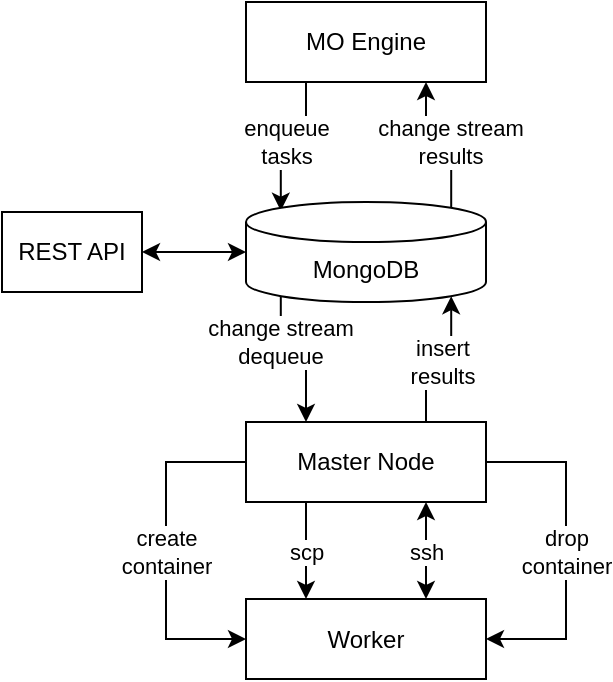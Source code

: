 <mxfile version="14.4.3" type="device" pages="6"><diagram id="rrH6yCBqTJFM7jhaVe4T" name="Topological Flow"><mxGraphModel dx="852" dy="534" grid="1" gridSize="10" guides="1" tooltips="1" connect="1" arrows="1" fold="1" page="1" pageScale="1" pageWidth="583" pageHeight="827" math="0" shadow="0"><root><mxCell id="0"/><mxCell id="1" parent="0"/><mxCell id="VPM2RwR1UH6auA9MazJH-1" value="enqueue&lt;br&gt;tasks" style="edgeStyle=orthogonalEdgeStyle;rounded=0;orthogonalLoop=1;jettySize=auto;html=1;exitX=0.25;exitY=1;exitDx=0;exitDy=0;entryX=0.145;entryY=0;entryDx=0;entryDy=4.35;entryPerimeter=0;" parent="1" source="VPM2RwR1UH6auA9MazJH-2" target="VPM2RwR1UH6auA9MazJH-5" edge="1"><mxGeometry x="0.039" relative="1" as="geometry"><mxPoint as="offset"/></mxGeometry></mxCell><mxCell id="VPM2RwR1UH6auA9MazJH-2" value="MO Engine" style="rounded=0;whiteSpace=wrap;html=1;" parent="1" vertex="1"><mxGeometry x="232" y="110" width="120" height="40" as="geometry"/></mxCell><mxCell id="VPM2RwR1UH6auA9MazJH-3" value="change stream&lt;br&gt;results" style="edgeStyle=orthogonalEdgeStyle;rounded=0;orthogonalLoop=1;jettySize=auto;html=1;exitX=0.855;exitY=0;exitDx=0;exitDy=4.35;exitPerimeter=0;entryX=0.75;entryY=1;entryDx=0;entryDy=0;" parent="1" source="VPM2RwR1UH6auA9MazJH-5" target="VPM2RwR1UH6auA9MazJH-2" edge="1"><mxGeometry x="-0.107" relative="1" as="geometry"><mxPoint as="offset"/></mxGeometry></mxCell><mxCell id="VPM2RwR1UH6auA9MazJH-4" value="change stream&lt;br&gt;dequeue" style="edgeStyle=orthogonalEdgeStyle;rounded=0;orthogonalLoop=1;jettySize=auto;html=1;exitX=0.145;exitY=1;exitDx=0;exitDy=-2.9;exitPerimeter=0;entryX=0.25;entryY=0;entryDx=0;entryDy=0;" parent="1" source="VPM2RwR1UH6auA9MazJH-5" target="VPM2RwR1UH6auA9MazJH-11" edge="1"><mxGeometry x="-0.394" relative="1" as="geometry"><mxPoint as="offset"/></mxGeometry></mxCell><mxCell id="VPM2RwR1UH6auA9MazJH-5" value="MongoDB" style="shape=cylinder3;whiteSpace=wrap;html=1;boundedLbl=1;backgroundOutline=1;size=10;" parent="1" vertex="1"><mxGeometry x="232" y="210" width="120" height="50" as="geometry"/></mxCell><mxCell id="VPM2RwR1UH6auA9MazJH-6" value="insert&lt;br&gt;results" style="edgeStyle=orthogonalEdgeStyle;rounded=0;orthogonalLoop=1;jettySize=auto;html=1;exitX=0.75;exitY=0;exitDx=0;exitDy=0;entryX=0.855;entryY=1;entryDx=0;entryDy=-2.9;entryPerimeter=0;" parent="1" source="VPM2RwR1UH6auA9MazJH-11" target="VPM2RwR1UH6auA9MazJH-5" edge="1"><mxGeometry relative="1" as="geometry"/></mxCell><mxCell id="VPM2RwR1UH6auA9MazJH-7" value="create&lt;br&gt;container" style="edgeStyle=orthogonalEdgeStyle;rounded=0;orthogonalLoop=1;jettySize=auto;html=1;exitX=0;exitY=0.5;exitDx=0;exitDy=0;entryX=0;entryY=0.5;entryDx=0;entryDy=0;" parent="1" source="VPM2RwR1UH6auA9MazJH-11" target="VPM2RwR1UH6auA9MazJH-12" edge="1"><mxGeometry relative="1" as="geometry"><Array as="points"><mxPoint x="192" y="340.5"/><mxPoint x="192" y="428.5"/></Array></mxGeometry></mxCell><mxCell id="VPM2RwR1UH6auA9MazJH-8" value="scp" style="edgeStyle=orthogonalEdgeStyle;rounded=0;orthogonalLoop=1;jettySize=auto;html=1;exitX=0.25;exitY=1;exitDx=0;exitDy=0;entryX=0.25;entryY=0;entryDx=0;entryDy=0;" parent="1" source="VPM2RwR1UH6auA9MazJH-11" target="VPM2RwR1UH6auA9MazJH-12" edge="1"><mxGeometry relative="1" as="geometry"/></mxCell><mxCell id="VPM2RwR1UH6auA9MazJH-9" value="ssh" style="edgeStyle=orthogonalEdgeStyle;rounded=0;orthogonalLoop=1;jettySize=auto;html=1;exitX=0.75;exitY=1;exitDx=0;exitDy=0;entryX=0.75;entryY=0;entryDx=0;entryDy=0;startArrow=classic;startFill=1;" parent="1" source="VPM2RwR1UH6auA9MazJH-11" target="VPM2RwR1UH6auA9MazJH-12" edge="1"><mxGeometry relative="1" as="geometry"/></mxCell><mxCell id="VPM2RwR1UH6auA9MazJH-10" value="drop&lt;br&gt;container" style="edgeStyle=orthogonalEdgeStyle;rounded=0;orthogonalLoop=1;jettySize=auto;html=1;exitX=1;exitY=0.5;exitDx=0;exitDy=0;entryX=1;entryY=0.5;entryDx=0;entryDy=0;" parent="1" source="VPM2RwR1UH6auA9MazJH-11" target="VPM2RwR1UH6auA9MazJH-12" edge="1"><mxGeometry relative="1" as="geometry"><Array as="points"><mxPoint x="392" y="340.5"/><mxPoint x="392" y="428.5"/></Array></mxGeometry></mxCell><mxCell id="VPM2RwR1UH6auA9MazJH-11" value="Master Node" style="rounded=0;whiteSpace=wrap;html=1;" parent="1" vertex="1"><mxGeometry x="232" y="320" width="120" height="40" as="geometry"/></mxCell><mxCell id="VPM2RwR1UH6auA9MazJH-12" value="Worker" style="rounded=0;whiteSpace=wrap;html=1;" parent="1" vertex="1"><mxGeometry x="232" y="408.5" width="120" height="40" as="geometry"/></mxCell><mxCell id="VPM2RwR1UH6auA9MazJH-14" style="edgeStyle=orthogonalEdgeStyle;rounded=0;orthogonalLoop=1;jettySize=auto;html=1;exitX=1;exitY=0.5;exitDx=0;exitDy=0;entryX=0;entryY=0.5;entryDx=0;entryDy=0;entryPerimeter=0;startArrow=classic;startFill=1;" parent="1" source="VPM2RwR1UH6auA9MazJH-13" target="VPM2RwR1UH6auA9MazJH-5" edge="1"><mxGeometry relative="1" as="geometry"/></mxCell><mxCell id="VPM2RwR1UH6auA9MazJH-13" value="REST API" style="rounded=0;whiteSpace=wrap;html=1;" parent="1" vertex="1"><mxGeometry x="110" y="215" width="70" height="40" as="geometry"/></mxCell></root></mxGraphModel></diagram><diagram id="xaHb9l7Elf230Uy0-jpw" name="Sequence Flow"><mxGraphModel dx="852" dy="534" grid="1" gridSize="10" guides="1" tooltips="1" connect="1" arrows="1" fold="1" page="1" pageScale="1" pageWidth="827" pageHeight="583" math="0" shadow="0"><root><mxCell id="qDo4LCfuib6iOtVGAp2c-0"/><mxCell id="qDo4LCfuib6iOtVGAp2c-1" parent="qDo4LCfuib6iOtVGAp2c-0"/><mxCell id="qDo4LCfuib6iOtVGAp2c-2" value="" style="rounded=0;whiteSpace=wrap;html=1;" parent="qDo4LCfuib6iOtVGAp2c-1" vertex="1"><mxGeometry x="130" y="101" width="10" height="420" as="geometry"/></mxCell><mxCell id="qDo4LCfuib6iOtVGAp2c-3" value="" style="rounded=0;whiteSpace=wrap;html=1;" parent="qDo4LCfuib6iOtVGAp2c-1" vertex="1"><mxGeometry x="290" y="101" width="10" height="420" as="geometry"/></mxCell><mxCell id="qDo4LCfuib6iOtVGAp2c-4" value="" style="rounded=0;whiteSpace=wrap;html=1;" parent="qDo4LCfuib6iOtVGAp2c-1" vertex="1"><mxGeometry x="450" y="101" width="10" height="420" as="geometry"/></mxCell><mxCell id="qDo4LCfuib6iOtVGAp2c-5" value="" style="rounded=0;whiteSpace=wrap;html=1;" parent="qDo4LCfuib6iOtVGAp2c-1" vertex="1"><mxGeometry x="610" y="101" width="10" height="420" as="geometry"/></mxCell><mxCell id="qDo4LCfuib6iOtVGAp2c-6" value="" style="rounded=0;whiteSpace=wrap;html=1;" parent="qDo4LCfuib6iOtVGAp2c-1" vertex="1"><mxGeometry x="770" y="230" width="10" height="150" as="geometry"/></mxCell><mxCell id="qDo4LCfuib6iOtVGAp2c-7" value="REST API" style="text;html=1;strokeColor=none;fillColor=none;align=center;verticalAlign=middle;whiteSpace=wrap;rounded=0;" parent="qDo4LCfuib6iOtVGAp2c-1" vertex="1"><mxGeometry x="115" y="70" width="40" height="20" as="geometry"/></mxCell><mxCell id="qDo4LCfuib6iOtVGAp2c-8" value="MongoDB" style="text;html=1;strokeColor=none;fillColor=none;align=center;verticalAlign=middle;whiteSpace=wrap;rounded=0;" parent="qDo4LCfuib6iOtVGAp2c-1" vertex="1"><mxGeometry x="275" y="70" width="40" height="20" as="geometry"/></mxCell><mxCell id="qDo4LCfuib6iOtVGAp2c-9" value="MO Engine" style="text;html=1;strokeColor=none;fillColor=none;align=center;verticalAlign=middle;whiteSpace=wrap;rounded=0;" parent="qDo4LCfuib6iOtVGAp2c-1" vertex="1"><mxGeometry x="435" y="70" width="40" height="20" as="geometry"/></mxCell><mxCell id="qDo4LCfuib6iOtVGAp2c-10" value="Master&lt;br&gt;Node" style="text;html=1;strokeColor=none;fillColor=none;align=center;verticalAlign=middle;whiteSpace=wrap;rounded=0;" parent="qDo4LCfuib6iOtVGAp2c-1" vertex="1"><mxGeometry x="595" y="70" width="40" height="20" as="geometry"/></mxCell><mxCell id="qDo4LCfuib6iOtVGAp2c-11" value="create new simulation" style="endArrow=classic;html=1;exitX=1.033;exitY=0.07;exitDx=0;exitDy=0;exitPerimeter=0;entryX=-0.012;entryY=0.071;entryDx=0;entryDy=0;entryPerimeter=0;" parent="qDo4LCfuib6iOtVGAp2c-1" source="qDo4LCfuib6iOtVGAp2c-2" target="qDo4LCfuib6iOtVGAp2c-3" edge="1"><mxGeometry x="-0.045" y="10" width="50" height="50" relative="1" as="geometry"><mxPoint x="180" y="180" as="sourcePoint"/><mxPoint x="230" y="130" as="targetPoint"/><mxPoint as="offset"/></mxGeometry></mxCell><mxCell id="qDo4LCfuib6iOtVGAp2c-12" value="change stream new sim" style="endArrow=classic;html=1;exitX=1.033;exitY=0.07;exitDx=0;exitDy=0;exitPerimeter=0;entryX=0.047;entryY=0.092;entryDx=0;entryDy=0;entryPerimeter=0;" parent="qDo4LCfuib6iOtVGAp2c-1" target="qDo4LCfuib6iOtVGAp2c-4" edge="1"><mxGeometry x="-0.045" y="10" width="50" height="50" relative="1" as="geometry"><mxPoint x="300.0" y="140.0" as="sourcePoint"/><mxPoint x="445.84" y="140.0" as="targetPoint"/><mxPoint as="offset"/></mxGeometry></mxCell><mxCell id="qDo4LCfuib6iOtVGAp2c-13" value="enqueue tasks" style="endArrow=classic;html=1;entryX=1;entryY=0.188;entryDx=0;entryDy=0;entryPerimeter=0;exitX=0;exitY=0.188;exitDx=0;exitDy=0;exitPerimeter=0;" parent="qDo4LCfuib6iOtVGAp2c-1" source="qDo4LCfuib6iOtVGAp2c-4" target="qDo4LCfuib6iOtVGAp2c-3" edge="1"><mxGeometry x="0.067" y="-10" width="50" height="50" relative="1" as="geometry"><mxPoint x="410" y="270" as="sourcePoint"/><mxPoint x="450" y="190.0" as="targetPoint"/><mxPoint as="offset"/></mxGeometry></mxCell><mxCell id="qDo4LCfuib6iOtVGAp2c-14" value="change stream dequeu task" style="endArrow=classic;html=1;exitX=1.033;exitY=0.07;exitDx=0;exitDy=0;exitPerimeter=0;entryX=0;entryY=0.283;entryDx=0;entryDy=0;entryPerimeter=0;" parent="qDo4LCfuib6iOtVGAp2c-1" target="qDo4LCfuib6iOtVGAp2c-5" edge="1"><mxGeometry x="0.032" y="10" width="50" height="50" relative="1" as="geometry"><mxPoint x="300" y="220" as="sourcePoint"/><mxPoint x="445.84" y="220" as="targetPoint"/><mxPoint as="offset"/></mxGeometry></mxCell><mxCell id="qDo4LCfuib6iOtVGAp2c-15" value="create docker container" style="endArrow=classic;html=1;exitX=1;exitY=0.307;exitDx=0;exitDy=0;exitPerimeter=0;entryX=0;entryY=0;entryDx=0;entryDy=0;" parent="qDo4LCfuib6iOtVGAp2c-1" source="qDo4LCfuib6iOtVGAp2c-5" target="qDo4LCfuib6iOtVGAp2c-6" edge="1"><mxGeometry x="-0.067" y="10" width="50" height="50" relative="1" as="geometry"><mxPoint x="660" y="250" as="sourcePoint"/><mxPoint x="710" y="200" as="targetPoint"/><mxPoint as="offset"/></mxGeometry></mxCell><mxCell id="qDo4LCfuib6iOtVGAp2c-16" value="scp send simulation data" style="endArrow=classic;html=1;exitX=1;exitY=0.307;exitDx=0;exitDy=0;exitPerimeter=0;entryX=0;entryY=0;entryDx=0;entryDy=0;" parent="qDo4LCfuib6iOtVGAp2c-1" edge="1"><mxGeometry x="-0.067" y="10" width="50" height="50" relative="1" as="geometry"><mxPoint x="620" y="260.0" as="sourcePoint"/><mxPoint x="770" y="260.06" as="targetPoint"/><mxPoint as="offset"/></mxGeometry></mxCell><mxCell id="qDo4LCfuib6iOtVGAp2c-17" value="ssh start simulation" style="endArrow=classic;html=1;exitX=1;exitY=0.307;exitDx=0;exitDy=0;exitPerimeter=0;entryX=0;entryY=0;entryDx=0;entryDy=0;" parent="qDo4LCfuib6iOtVGAp2c-1" edge="1"><mxGeometry x="-0.067" y="10" width="50" height="50" relative="1" as="geometry"><mxPoint x="620" y="290.0" as="sourcePoint"/><mxPoint x="770" y="290.06" as="targetPoint"/><mxPoint as="offset"/></mxGeometry></mxCell><mxCell id="qDo4LCfuib6iOtVGAp2c-19" value="ssh monitor simulation" style="endArrow=classic;html=1;exitX=1;exitY=0.307;exitDx=0;exitDy=0;exitPerimeter=0;entryX=0;entryY=0;entryDx=0;entryDy=0;startArrow=classic;startFill=1;" parent="qDo4LCfuib6iOtVGAp2c-1" edge="1"><mxGeometry x="-0.067" y="10" width="50" height="50" relative="1" as="geometry"><mxPoint x="620" y="320.0" as="sourcePoint"/><mxPoint x="770" y="320.06" as="targetPoint"/><mxPoint as="offset"/></mxGeometry></mxCell><mxCell id="qDo4LCfuib6iOtVGAp2c-20" value="ssh get simulation results" style="endArrow=none;html=1;exitX=1;exitY=0.307;exitDx=0;exitDy=0;exitPerimeter=0;entryX=0;entryY=0;entryDx=0;entryDy=0;startArrow=classic;startFill=1;endFill=0;" parent="qDo4LCfuib6iOtVGAp2c-1" edge="1"><mxGeometry x="-0.067" y="10" width="50" height="50" relative="1" as="geometry"><mxPoint x="620" y="350.0" as="sourcePoint"/><mxPoint x="770" y="350.06" as="targetPoint"/><mxPoint as="offset"/></mxGeometry></mxCell><mxCell id="qDo4LCfuib6iOtVGAp2c-21" value="delete docker container" style="endArrow=classic;html=1;exitX=1;exitY=0.307;exitDx=0;exitDy=0;exitPerimeter=0;entryX=0;entryY=0;entryDx=0;entryDy=0;" parent="qDo4LCfuib6iOtVGAp2c-1" edge="1"><mxGeometry x="-0.067" y="10" width="50" height="50" relative="1" as="geometry"><mxPoint x="620" y="380.0" as="sourcePoint"/><mxPoint x="770" y="380.06" as="targetPoint"/><mxPoint as="offset"/></mxGeometry></mxCell><mxCell id="qDo4LCfuib6iOtVGAp2c-22" value="Cooja Docker Container" style="text;html=1;strokeColor=none;fillColor=none;align=center;verticalAlign=middle;whiteSpace=wrap;rounded=0;" parent="qDo4LCfuib6iOtVGAp2c-1" vertex="1"><mxGeometry x="755" y="70" width="40" height="20" as="geometry"/></mxCell><mxCell id="qDo4LCfuib6iOtVGAp2c-23" value="" style="endArrow=none;dashed=1;html=1;dashPattern=1 3;strokeWidth=2;" parent="qDo4LCfuib6iOtVGAp2c-1" edge="1"><mxGeometry width="50" height="50" relative="1" as="geometry"><mxPoint x="770" y="230" as="sourcePoint"/><mxPoint x="770" y="100" as="targetPoint"/></mxGeometry></mxCell><mxCell id="qDo4LCfuib6iOtVGAp2c-24" value="registry simulation results" style="endArrow=classic;html=1;entryX=1.2;entryY=0.64;entryDx=0;entryDy=0;entryPerimeter=0;exitX=0;exitY=0.188;exitDx=0;exitDy=0;exitPerimeter=0;" parent="qDo4LCfuib6iOtVGAp2c-1" target="qDo4LCfuib6iOtVGAp2c-3" edge="1"><mxGeometry x="0.039" y="-10" width="50" height="50" relative="1" as="geometry"><mxPoint x="610" y="370" as="sourcePoint"/><mxPoint x="460" y="370" as="targetPoint"/><mxPoint as="offset"/></mxGeometry></mxCell><mxCell id="qDo4LCfuib6iOtVGAp2c-25" value="change stream get results" style="endArrow=classic;html=1;exitX=1.033;exitY=0.07;exitDx=0;exitDy=0;exitPerimeter=0;entryX=-0.383;entryY=0.07;entryDx=0;entryDy=0;entryPerimeter=0;" parent="qDo4LCfuib6iOtVGAp2c-1" edge="1"><mxGeometry x="-0.045" y="10" width="50" height="50" relative="1" as="geometry"><mxPoint x="300" y="400" as="sourcePoint"/><mxPoint x="445.84" y="400" as="targetPoint"/><mxPoint as="offset"/></mxGeometry></mxCell><mxCell id="qDo4LCfuib6iOtVGAp2c-26" value="" style="endArrow=none;dashed=1;html=1;" parent="qDo4LCfuib6iOtVGAp2c-1" edge="1"><mxGeometry width="50" height="50" relative="1" as="geometry"><mxPoint x="110" y="150" as="sourcePoint"/><mxPoint x="780" y="150" as="targetPoint"/></mxGeometry></mxCell><mxCell id="qDo4LCfuib6iOtVGAp2c-27" value="" style="endArrow=none;dashed=1;html=1;" parent="qDo4LCfuib6iOtVGAp2c-1" edge="1"><mxGeometry width="50" height="50" relative="1" as="geometry"><mxPoint x="110" y="410" as="sourcePoint"/><mxPoint x="780" y="410" as="targetPoint"/></mxGeometry></mxCell><mxCell id="qDo4LCfuib6iOtVGAp2c-29" value="" style="shape=curlyBracket;whiteSpace=wrap;html=1;rounded=1;" parent="qDo4LCfuib6iOtVGAp2c-1" vertex="1"><mxGeometry x="80" y="150" width="20" height="260" as="geometry"/></mxCell><mxCell id="qDo4LCfuib6iOtVGAp2c-30" value="Simulation Genetic Algorithm Loop" style="text;html=1;strokeColor=none;fillColor=none;align=center;verticalAlign=middle;whiteSpace=wrap;rounded=0;" parent="qDo4LCfuib6iOtVGAp2c-1" vertex="1"><mxGeometry x="30" y="240" width="50" height="80" as="geometry"/></mxCell><mxCell id="qDo4LCfuib6iOtVGAp2c-33" value="update status done" style="endArrow=classic;html=1;entryX=1;entryY=0.188;entryDx=0;entryDy=0;entryPerimeter=0;exitX=0;exitY=0.188;exitDx=0;exitDy=0;exitPerimeter=0;" parent="qDo4LCfuib6iOtVGAp2c-1" edge="1"><mxGeometry x="-0.067" y="-10" width="50" height="50" relative="1" as="geometry"><mxPoint x="450" y="440" as="sourcePoint"/><mxPoint x="300" y="440" as="targetPoint"/><mxPoint as="offset"/></mxGeometry></mxCell><mxCell id="qDo4LCfuib6iOtVGAp2c-34" value="&lt;font style=&quot;font-size: 10px&quot;&gt;Process Generation&lt;/font&gt;" style="text;html=1;strokeColor=none;fillColor=none;align=center;verticalAlign=middle;whiteSpace=wrap;rounded=0;" parent="qDo4LCfuib6iOtVGAp2c-1" vertex="1"><mxGeometry x="460" y="150" width="100" height="30" as="geometry"/></mxCell></root></mxGraphModel></diagram><diagram id="yrco3wCneCxX1kILxxBq" name="Topology"><mxGraphModel dx="852" dy="534" grid="1" gridSize="10" guides="1" tooltips="1" connect="1" arrows="1" fold="1" page="1" pageScale="1" pageWidth="827" pageHeight="583" math="0" shadow="0"><root><mxCell id="MtyLDN3vK32W-nNsFXFz-0"/><mxCell id="MtyLDN3vK32W-nNsFXFz-1" parent="MtyLDN3vK32W-nNsFXFz-0"/><mxCell id="ASN6al_H3c9kFKDvA5-B-0" value="" style="rounded=0;whiteSpace=wrap;html=1;dashed=1;" parent="MtyLDN3vK32W-nNsFXFz-1" vertex="1"><mxGeometry x="260" y="660" width="470" height="260" as="geometry"/></mxCell><mxCell id="ASN6al_H3c9kFKDvA5-B-11" value="Workers" style="rounded=0;whiteSpace=wrap;html=1;" parent="MtyLDN3vK32W-nNsFXFz-1" vertex="1"><mxGeometry x="570" y="819.33" width="120" height="40" as="geometry"/></mxCell><mxCell id="cP6FCQAyky9eSwNyXNUi-19" value="" style="rounded=0;whiteSpace=wrap;html=1;dashed=1;" parent="MtyLDN3vK32W-nNsFXFz-1" vertex="1"><mxGeometry x="50" y="50" width="740" height="370" as="geometry"/></mxCell><mxCell id="cP6FCQAyky9eSwNyXNUi-15" style="edgeStyle=orthogonalEdgeStyle;rounded=0;orthogonalLoop=1;jettySize=auto;html=1;exitX=0.25;exitY=0;exitDx=0;exitDy=0;entryX=1;entryY=0.5;entryDx=0;entryDy=0;startArrow=none;startFill=0;endArrow=none;endFill=0;" parent="MtyLDN3vK32W-nNsFXFz-1" source="cP6FCQAyky9eSwNyXNUi-14" target="BsMyb5_3DT4BP0Cs3hjY-8" edge="1"><mxGeometry relative="1" as="geometry"/></mxCell><mxCell id="cP6FCQAyky9eSwNyXNUi-14" value="Proxy Reverse" style="rounded=0;whiteSpace=wrap;html=1;" parent="MtyLDN3vK32W-nNsFXFz-1" vertex="1"><mxGeometry x="354" y="361.33" width="126" height="40" as="geometry"/></mxCell><mxCell id="BsMyb5_3DT4BP0Cs3hjY-10" style="edgeStyle=orthogonalEdgeStyle;rounded=0;orthogonalLoop=1;jettySize=auto;html=1;exitX=1;exitY=0.5;exitDx=0;exitDy=0;entryX=0;entryY=0.5;entryDx=0;entryDy=0;startArrow=none;startFill=0;endArrow=none;endFill=0;" parent="MtyLDN3vK32W-nNsFXFz-1" source="owWrBf5R0icAtf_t7IBQ-1" target="owWrBf5R0icAtf_t7IBQ-13" edge="1"><mxGeometry relative="1" as="geometry"/></mxCell><mxCell id="owWrBf5R0icAtf_t7IBQ-1" value="MO Engine ..." style="rounded=0;whiteSpace=wrap;html=1;" parent="MtyLDN3vK32W-nNsFXFz-1" vertex="1"><mxGeometry x="100" y="209.33" width="94" height="40" as="geometry"/></mxCell><mxCell id="BsMyb5_3DT4BP0Cs3hjY-0" style="edgeStyle=orthogonalEdgeStyle;rounded=0;orthogonalLoop=1;jettySize=auto;html=1;exitX=0.5;exitY=1;exitDx=0;exitDy=0;exitPerimeter=0;startArrow=none;startFill=0;endArrow=none;endFill=0;" parent="MtyLDN3vK32W-nNsFXFz-1" source="owWrBf5R0icAtf_t7IBQ-4" target="owWrBf5R0icAtf_t7IBQ-13" edge="1"><mxGeometry relative="1" as="geometry"/></mxCell><mxCell id="cP6FCQAyky9eSwNyXNUi-1" style="edgeStyle=orthogonalEdgeStyle;rounded=0;orthogonalLoop=1;jettySize=auto;html=1;exitX=1;exitY=0;exitDx=0;exitDy=32.5;exitPerimeter=0;entryX=0;entryY=0.25;entryDx=0;entryDy=0;startArrow=none;startFill=0;endArrow=none;endFill=0;" parent="MtyLDN3vK32W-nNsFXFz-1" source="owWrBf5R0icAtf_t7IBQ-4" target="cP6FCQAyky9eSwNyXNUi-0" edge="1"><mxGeometry relative="1" as="geometry"><Array as="points"><mxPoint x="404" y="157.33"/><mxPoint x="404" y="219.33"/></Array></mxGeometry></mxCell><mxCell id="owWrBf5R0icAtf_t7IBQ-4" value="MongoDB" style="shape=cylinder3;whiteSpace=wrap;html=1;boundedLbl=1;backgroundOutline=1;size=5;" parent="MtyLDN3vK32W-nNsFXFz-1" vertex="1"><mxGeometry x="277" y="132.16" width="74" height="34.33" as="geometry"/></mxCell><mxCell id="BsMyb5_3DT4BP0Cs3hjY-4" style="edgeStyle=orthogonalEdgeStyle;rounded=0;orthogonalLoop=1;jettySize=auto;html=1;exitX=1;exitY=0.5;exitDx=0;exitDy=0;entryX=0;entryY=0.75;entryDx=0;entryDy=0;startArrow=none;startFill=0;endArrow=none;endFill=0;" parent="MtyLDN3vK32W-nNsFXFz-1" source="owWrBf5R0icAtf_t7IBQ-10" target="owWrBf5R0icAtf_t7IBQ-11" edge="1"><mxGeometry relative="1" as="geometry"/></mxCell><mxCell id="BsMyb5_3DT4BP0Cs3hjY-5" style="edgeStyle=orthogonalEdgeStyle;rounded=0;orthogonalLoop=1;jettySize=auto;html=1;exitX=0;exitY=0.5;exitDx=0;exitDy=0;entryX=1;entryY=0.5;entryDx=0;entryDy=0;entryPerimeter=0;startArrow=none;startFill=0;endArrow=none;endFill=0;" parent="MtyLDN3vK32W-nNsFXFz-1" source="owWrBf5R0icAtf_t7IBQ-10" target="owWrBf5R0icAtf_t7IBQ-4" edge="1"><mxGeometry relative="1" as="geometry"/></mxCell><mxCell id="owWrBf5R0icAtf_t7IBQ-10" value="Master Node" style="rounded=0;whiteSpace=wrap;html=1;" parent="MtyLDN3vK32W-nNsFXFz-1" vertex="1"><mxGeometry x="434" y="129.33" width="120" height="40" as="geometry"/></mxCell><mxCell id="owWrBf5R0icAtf_t7IBQ-11" value="Workers" style="rounded=0;whiteSpace=wrap;html=1;" parent="MtyLDN3vK32W-nNsFXFz-1" vertex="1"><mxGeometry x="614" y="119.33" width="120" height="40" as="geometry"/></mxCell><mxCell id="BsMyb5_3DT4BP0Cs3hjY-9" style="edgeStyle=orthogonalEdgeStyle;rounded=0;orthogonalLoop=1;jettySize=auto;html=1;exitX=0.5;exitY=1;exitDx=0;exitDy=0;startArrow=none;startFill=0;endArrow=none;endFill=0;" parent="MtyLDN3vK32W-nNsFXFz-1" source="owWrBf5R0icAtf_t7IBQ-13" target="BsMyb5_3DT4BP0Cs3hjY-8" edge="1"><mxGeometry relative="1" as="geometry"/></mxCell><mxCell id="cP6FCQAyky9eSwNyXNUi-2" style="edgeStyle=orthogonalEdgeStyle;rounded=0;orthogonalLoop=1;jettySize=auto;html=1;exitX=1;exitY=0.5;exitDx=0;exitDy=0;entryX=0;entryY=0.5;entryDx=0;entryDy=0;startArrow=none;startFill=0;endArrow=none;endFill=0;" parent="MtyLDN3vK32W-nNsFXFz-1" source="owWrBf5R0icAtf_t7IBQ-13" target="cP6FCQAyky9eSwNyXNUi-0" edge="1"><mxGeometry relative="1" as="geometry"/></mxCell><mxCell id="cP6FCQAyky9eSwNyXNUi-16" style="edgeStyle=orthogonalEdgeStyle;rounded=0;orthogonalLoop=1;jettySize=auto;html=1;exitX=1;exitY=0.75;exitDx=0;exitDy=0;startArrow=none;startFill=0;endArrow=none;endFill=0;" parent="MtyLDN3vK32W-nNsFXFz-1" source="owWrBf5R0icAtf_t7IBQ-13" target="cP6FCQAyky9eSwNyXNUi-14" edge="1"><mxGeometry relative="1" as="geometry"/></mxCell><mxCell id="owWrBf5R0icAtf_t7IBQ-13" value="API" style="rounded=0;whiteSpace=wrap;html=1;" parent="MtyLDN3vK32W-nNsFXFz-1" vertex="1"><mxGeometry x="274" y="209.33" width="80" height="40" as="geometry"/></mxCell><mxCell id="BsMyb5_3DT4BP0Cs3hjY-2" value="Workers" style="rounded=0;whiteSpace=wrap;html=1;" parent="MtyLDN3vK32W-nNsFXFz-1" vertex="1"><mxGeometry x="624" y="129.33" width="120" height="40" as="geometry"/></mxCell><mxCell id="BsMyb5_3DT4BP0Cs3hjY-3" value="Cooja Workers" style="rounded=0;whiteSpace=wrap;html=1;" parent="MtyLDN3vK32W-nNsFXFz-1" vertex="1"><mxGeometry x="634" y="139.33" width="120" height="40" as="geometry"/></mxCell><mxCell id="BsMyb5_3DT4BP0Cs3hjY-8" value="UI" style="rounded=0;whiteSpace=wrap;html=1;" parent="MtyLDN3vK32W-nNsFXFz-1" vertex="1"><mxGeometry x="274" y="289.33" width="80" height="40" as="geometry"/></mxCell><mxCell id="BsMyb5_3DT4BP0Cs3hjY-14" style="edgeStyle=orthogonalEdgeStyle;rounded=0;orthogonalLoop=1;jettySize=auto;html=1;exitX=1;exitY=0.5;exitDx=0;exitDy=0;entryX=0;entryY=0.75;entryDx=0;entryDy=0;startArrow=none;startFill=0;endArrow=none;endFill=0;" parent="MtyLDN3vK32W-nNsFXFz-1" source="BsMyb5_3DT4BP0Cs3hjY-11" target="owWrBf5R0icAtf_t7IBQ-13" edge="1"><mxGeometry relative="1" as="geometry"/></mxCell><mxCell id="BsMyb5_3DT4BP0Cs3hjY-11" value="MO Engine n" style="rounded=0;whiteSpace=wrap;html=1;" parent="MtyLDN3vK32W-nNsFXFz-1" vertex="1"><mxGeometry x="100" y="259.33" width="94" height="40" as="geometry"/></mxCell><mxCell id="BsMyb5_3DT4BP0Cs3hjY-13" style="edgeStyle=orthogonalEdgeStyle;rounded=0;orthogonalLoop=1;jettySize=auto;html=1;exitX=1;exitY=0.5;exitDx=0;exitDy=0;entryX=0;entryY=0.25;entryDx=0;entryDy=0;startArrow=none;startFill=0;endArrow=none;endFill=0;" parent="MtyLDN3vK32W-nNsFXFz-1" source="BsMyb5_3DT4BP0Cs3hjY-12" target="owWrBf5R0icAtf_t7IBQ-13" edge="1"><mxGeometry relative="1" as="geometry"/></mxCell><mxCell id="BsMyb5_3DT4BP0Cs3hjY-12" value="MO Engine 1" style="rounded=0;whiteSpace=wrap;html=1;" parent="MtyLDN3vK32W-nNsFXFz-1" vertex="1"><mxGeometry x="100" y="159.33" width="94" height="40" as="geometry"/></mxCell><mxCell id="cP6FCQAyky9eSwNyXNUi-0" value="Converter Service" style="rounded=0;whiteSpace=wrap;html=1;" parent="MtyLDN3vK32W-nNsFXFz-1" vertex="1"><mxGeometry x="434" y="209.33" width="120" height="40" as="geometry"/></mxCell><mxCell id="cP6FCQAyky9eSwNyXNUi-23" style="edgeStyle=orthogonalEdgeStyle;rounded=0;orthogonalLoop=1;jettySize=auto;html=1;exitX=0.5;exitY=0;exitDx=0;exitDy=0;entryX=0.5;entryY=1;entryDx=0;entryDy=0;startArrow=none;startFill=0;endArrow=none;endFill=0;" parent="MtyLDN3vK32W-nNsFXFz-1" source="cP6FCQAyky9eSwNyXNUi-22" target="cP6FCQAyky9eSwNyXNUi-14" edge="1"><mxGeometry relative="1" as="geometry"/></mxCell><mxCell id="cP6FCQAyky9eSwNyXNUi-22" value="User" style="rounded=1;whiteSpace=wrap;html=1;" parent="MtyLDN3vK32W-nNsFXFz-1" vertex="1"><mxGeometry x="380.5" y="450" width="73" height="37" as="geometry"/></mxCell><mxCell id="ASN6al_H3c9kFKDvA5-B-31" style="edgeStyle=orthogonalEdgeStyle;rounded=0;orthogonalLoop=1;jettySize=auto;html=1;exitX=1;exitY=0.25;exitDx=0;exitDy=0;entryX=0;entryY=0.5;entryDx=0;entryDy=0;startArrow=none;startFill=0;endArrow=none;endFill=0;" parent="MtyLDN3vK32W-nNsFXFz-1" source="ASN6al_H3c9kFKDvA5-B-2" target="ASN6al_H3c9kFKDvA5-B-15" edge="1"><mxGeometry relative="1" as="geometry"><Array as="points"><mxPoint x="430" y="820"/><mxPoint x="430" y="799"/></Array></mxGeometry></mxCell><mxCell id="ASN6al_H3c9kFKDvA5-B-32" style="edgeStyle=orthogonalEdgeStyle;rounded=0;orthogonalLoop=1;jettySize=auto;html=1;exitX=1;exitY=0.75;exitDx=0;exitDy=0;entryX=0;entryY=0.5;entryDx=0;entryDy=0;startArrow=none;startFill=0;endArrow=none;endFill=0;" parent="MtyLDN3vK32W-nNsFXFz-1" source="ASN6al_H3c9kFKDvA5-B-2" target="ASN6al_H3c9kFKDvA5-B-18" edge="1"><mxGeometry relative="1" as="geometry"><Array as="points"><mxPoint x="430" y="840"/><mxPoint x="430" y="859"/></Array></mxGeometry></mxCell><mxCell id="ASN6al_H3c9kFKDvA5-B-2" value="Proxy Reverse" style="rounded=0;whiteSpace=wrap;html=1;" parent="MtyLDN3vK32W-nNsFXFz-1" vertex="1"><mxGeometry x="288" y="810" width="116" height="40" as="geometry"/></mxCell><mxCell id="ASN6al_H3c9kFKDvA5-B-5" style="edgeStyle=orthogonalEdgeStyle;rounded=0;orthogonalLoop=1;jettySize=auto;html=1;exitX=0.5;exitY=1;exitDx=0;exitDy=0;exitPerimeter=0;startArrow=none;startFill=0;endArrow=none;endFill=0;" parent="MtyLDN3vK32W-nNsFXFz-1" source="ASN6al_H3c9kFKDvA5-B-7" target="ASN6al_H3c9kFKDvA5-B-15" edge="1"><mxGeometry relative="1" as="geometry"/></mxCell><mxCell id="ASN6al_H3c9kFKDvA5-B-7" value="MongoDB" style="shape=cylinder3;whiteSpace=wrap;html=1;boundedLbl=1;backgroundOutline=1;size=5;" parent="MtyLDN3vK32W-nNsFXFz-1" vertex="1"><mxGeometry x="455" y="702.16" width="74" height="34.33" as="geometry"/></mxCell><mxCell id="ASN6al_H3c9kFKDvA5-B-9" style="edgeStyle=orthogonalEdgeStyle;rounded=0;orthogonalLoop=1;jettySize=auto;html=1;exitX=0;exitY=0.5;exitDx=0;exitDy=0;entryX=1;entryY=0.5;entryDx=0;entryDy=0;entryPerimeter=0;startArrow=none;startFill=0;endArrow=none;endFill=0;" parent="MtyLDN3vK32W-nNsFXFz-1" source="ASN6al_H3c9kFKDvA5-B-10" target="ASN6al_H3c9kFKDvA5-B-7" edge="1"><mxGeometry relative="1" as="geometry"/></mxCell><mxCell id="ASN6al_H3c9kFKDvA5-B-27" style="rounded=0;orthogonalLoop=1;jettySize=auto;html=1;exitX=0.5;exitY=1;exitDx=0;exitDy=0;entryX=0.5;entryY=0;entryDx=0;entryDy=0;startArrow=none;startFill=0;endArrow=none;endFill=0;" parent="MtyLDN3vK32W-nNsFXFz-1" source="ASN6al_H3c9kFKDvA5-B-10" target="ASN6al_H3c9kFKDvA5-B-16" edge="1"><mxGeometry relative="1" as="geometry"/></mxCell><mxCell id="ASN6al_H3c9kFKDvA5-B-10" value="Master-Node" style="rounded=0;whiteSpace=wrap;html=1;" parent="MtyLDN3vK32W-nNsFXFz-1" vertex="1"><mxGeometry x="580" y="699.32" width="120" height="40" as="geometry"/></mxCell><mxCell id="ASN6al_H3c9kFKDvA5-B-15" value="API" style="rounded=0;whiteSpace=wrap;html=1;" parent="MtyLDN3vK32W-nNsFXFz-1" vertex="1"><mxGeometry x="452" y="779.33" width="80" height="40" as="geometry"/></mxCell><mxCell id="ASN6al_H3c9kFKDvA5-B-16" value="Workers" style="rounded=0;whiteSpace=wrap;html=1;" parent="MtyLDN3vK32W-nNsFXFz-1" vertex="1"><mxGeometry x="580" y="829.33" width="120" height="40" as="geometry"/></mxCell><mxCell id="ASN6al_H3c9kFKDvA5-B-17" value="Cooja Workers" style="rounded=0;whiteSpace=wrap;html=1;" parent="MtyLDN3vK32W-nNsFXFz-1" vertex="1"><mxGeometry x="590" y="839.33" width="120" height="40" as="geometry"/></mxCell><mxCell id="ASN6al_H3c9kFKDvA5-B-18" value="UI" style="rounded=0;whiteSpace=wrap;html=1;" parent="MtyLDN3vK32W-nNsFXFz-1" vertex="1"><mxGeometry x="452" y="839.33" width="80" height="40" as="geometry"/></mxCell><mxCell id="ASN6al_H3c9kFKDvA5-B-28" style="edgeStyle=orthogonalEdgeStyle;rounded=0;orthogonalLoop=1;jettySize=auto;html=1;exitX=1;exitY=0.5;exitDx=0;exitDy=0;startArrow=none;startFill=0;endArrow=none;endFill=0;" parent="MtyLDN3vK32W-nNsFXFz-1" source="ASN6al_H3c9kFKDvA5-B-25" target="ASN6al_H3c9kFKDvA5-B-2" edge="1"><mxGeometry relative="1" as="geometry"/></mxCell><mxCell id="ASN6al_H3c9kFKDvA5-B-25" value="User" style="rounded=1;whiteSpace=wrap;html=1;" parent="MtyLDN3vK32W-nNsFXFz-1" vertex="1"><mxGeometry x="160" y="811.5" width="73" height="37" as="geometry"/></mxCell><mxCell id="Qk7ap6na2Hq7WMp9-nFl-1" style="edgeStyle=orthogonalEdgeStyle;rounded=0;orthogonalLoop=1;jettySize=auto;html=1;exitX=1;exitY=0.5;exitDx=0;exitDy=0;entryX=0;entryY=0.5;entryDx=0;entryDy=0;entryPerimeter=0;endArrow=none;endFill=0;" edge="1" parent="MtyLDN3vK32W-nNsFXFz-1" source="Qk7ap6na2Hq7WMp9-nFl-0" target="ASN6al_H3c9kFKDvA5-B-7"><mxGeometry relative="1" as="geometry"/></mxCell><mxCell id="Qk7ap6na2Hq7WMp9-nFl-0" value="MO Engine" style="rounded=0;whiteSpace=wrap;html=1;" vertex="1" parent="MtyLDN3vK32W-nNsFXFz-1"><mxGeometry x="286" y="699.32" width="120" height="40" as="geometry"/></mxCell></root></mxGraphModel></diagram><diagram id="kydWd10FTuk5lDhfUMvj" name="ER"><mxGraphModel dx="852" dy="534" grid="1" gridSize="10" guides="1" tooltips="1" connect="1" arrows="1" fold="1" page="1" pageScale="1" pageWidth="827" pageHeight="583" math="0" shadow="0"><root><mxCell id="enJVcAmnB5M9wYE9MP-1-0"/><mxCell id="enJVcAmnB5M9wYE9MP-1-1" parent="enJVcAmnB5M9wYE9MP-1-0"/><mxCell id="enJVcAmnB5M9wYE9MP-1-2" value="Experiment" style="rounded=0;whiteSpace=wrap;html=1;" parent="enJVcAmnB5M9wYE9MP-1-1" vertex="1"><mxGeometry x="238" y="131" width="120" height="40" as="geometry"/></mxCell><mxCell id="pz8ryVTyitcRumwrWDFU-4" style="edgeStyle=orthogonalEdgeStyle;rounded=0;orthogonalLoop=1;jettySize=auto;html=1;exitX=0.5;exitY=0;exitDx=0;exitDy=0;startArrow=ERoneToMany;startFill=0;endArrow=ERmandOne;endFill=0;entryX=0.5;entryY=1;entryDx=0;entryDy=0;" parent="enJVcAmnB5M9wYE9MP-1-1" source="enJVcAmnB5M9wYE9MP-1-3" target="pz8ryVTyitcRumwrWDFU-0" edge="1"><mxGeometry relative="1" as="geometry"/></mxCell><mxCell id="enJVcAmnB5M9wYE9MP-1-3" value="Simulation" style="rounded=0;whiteSpace=wrap;html=1;" parent="enJVcAmnB5M9wYE9MP-1-1" vertex="1"><mxGeometry x="238" y="371" width="120" height="40" as="geometry"/></mxCell><mxCell id="BBE6QpDPTaWQd2PwaK6q-0" style="edgeStyle=orthogonalEdgeStyle;rounded=0;orthogonalLoop=1;jettySize=auto;html=1;exitX=1;exitY=0.5;exitDx=0;exitDy=0;entryX=0;entryY=0.5;entryDx=0;entryDy=0;startArrow=none;startFill=0;endArrow=none;endFill=0;curved=1;" parent="enJVcAmnB5M9wYE9MP-1-1" source="DDo8cmKzGjpvZ5y9frhd-0" target="enJVcAmnB5M9wYE9MP-1-2" edge="1"><mxGeometry relative="1" as="geometry"/></mxCell><mxCell id="DDo8cmKzGjpvZ5y9frhd-0" value="id" style="ellipse;whiteSpace=wrap;html=1;" parent="enJVcAmnB5M9wYE9MP-1-1" vertex="1"><mxGeometry x="58" y="51" width="120" height="20" as="geometry"/></mxCell><mxCell id="BBE6QpDPTaWQd2PwaK6q-2" style="edgeStyle=orthogonalEdgeStyle;curved=1;rounded=0;orthogonalLoop=1;jettySize=auto;html=1;exitX=1;exitY=0.5;exitDx=0;exitDy=0;entryX=0;entryY=0.5;entryDx=0;entryDy=0;startArrow=none;startFill=0;endArrow=none;endFill=0;" parent="enJVcAmnB5M9wYE9MP-1-1" source="DDo8cmKzGjpvZ5y9frhd-1" target="enJVcAmnB5M9wYE9MP-1-2" edge="1"><mxGeometry relative="1" as="geometry"/></mxCell><mxCell id="DDo8cmKzGjpvZ5y9frhd-1" value="name" style="ellipse;whiteSpace=wrap;html=1;" parent="enJVcAmnB5M9wYE9MP-1-1" vertex="1"><mxGeometry x="58" y="81" width="120" height="20" as="geometry"/></mxCell><mxCell id="BBE6QpDPTaWQd2PwaK6q-3" style="edgeStyle=orthogonalEdgeStyle;curved=1;rounded=0;orthogonalLoop=1;jettySize=auto;html=1;exitX=1;exitY=0.5;exitDx=0;exitDy=0;entryX=0;entryY=0.5;entryDx=0;entryDy=0;startArrow=none;startFill=0;endArrow=none;endFill=0;" parent="enJVcAmnB5M9wYE9MP-1-1" source="DDo8cmKzGjpvZ5y9frhd-2" target="enJVcAmnB5M9wYE9MP-1-2" edge="1"><mxGeometry relative="1" as="geometry"/></mxCell><mxCell id="DDo8cmKzGjpvZ5y9frhd-2" value="status" style="ellipse;whiteSpace=wrap;html=1;" parent="enJVcAmnB5M9wYE9MP-1-1" vertex="1"><mxGeometry x="58" y="111" width="120" height="20" as="geometry"/></mxCell><mxCell id="BBE6QpDPTaWQd2PwaK6q-4" style="edgeStyle=orthogonalEdgeStyle;curved=1;rounded=0;orthogonalLoop=1;jettySize=auto;html=1;exitX=1;exitY=0.5;exitDx=0;exitDy=0;entryX=0;entryY=0.5;entryDx=0;entryDy=0;startArrow=none;startFill=0;endArrow=none;endFill=0;" parent="enJVcAmnB5M9wYE9MP-1-1" source="DDo8cmKzGjpvZ5y9frhd-3" target="enJVcAmnB5M9wYE9MP-1-2" edge="1"><mxGeometry relative="1" as="geometry"/></mxCell><mxCell id="DDo8cmKzGjpvZ5y9frhd-3" value="startime" style="ellipse;whiteSpace=wrap;html=1;" parent="enJVcAmnB5M9wYE9MP-1-1" vertex="1"><mxGeometry x="58" y="141" width="120" height="20" as="geometry"/></mxCell><mxCell id="BBE6QpDPTaWQd2PwaK6q-1" style="edgeStyle=orthogonalEdgeStyle;curved=1;rounded=0;orthogonalLoop=1;jettySize=auto;html=1;exitX=1;exitY=0.5;exitDx=0;exitDy=0;entryX=0;entryY=0.5;entryDx=0;entryDy=0;startArrow=none;startFill=0;endArrow=none;endFill=0;" parent="enJVcAmnB5M9wYE9MP-1-1" source="DDo8cmKzGjpvZ5y9frhd-4" target="enJVcAmnB5M9wYE9MP-1-2" edge="1"><mxGeometry relative="1" as="geometry"/></mxCell><mxCell id="DDo8cmKzGjpvZ5y9frhd-4" value="parameters" style="ellipse;whiteSpace=wrap;html=1;" parent="enJVcAmnB5M9wYE9MP-1-1" vertex="1"><mxGeometry x="58" y="201" width="120" height="20" as="geometry"/></mxCell><mxCell id="BBE6QpDPTaWQd2PwaK6q-5" style="edgeStyle=orthogonalEdgeStyle;curved=1;rounded=0;orthogonalLoop=1;jettySize=auto;html=1;exitX=1;exitY=0.5;exitDx=0;exitDy=0;entryX=0;entryY=0.5;entryDx=0;entryDy=0;startArrow=none;startFill=0;endArrow=none;endFill=0;" parent="enJVcAmnB5M9wYE9MP-1-1" source="DDo8cmKzGjpvZ5y9frhd-5" target="enJVcAmnB5M9wYE9MP-1-2" edge="1"><mxGeometry relative="1" as="geometry"/></mxCell><mxCell id="DDo8cmKzGjpvZ5y9frhd-5" value="endtime" style="ellipse;whiteSpace=wrap;html=1;" parent="enJVcAmnB5M9wYE9MP-1-1" vertex="1"><mxGeometry x="58" y="171" width="120" height="20" as="geometry"/></mxCell><mxCell id="pz8ryVTyitcRumwrWDFU-2" style="edgeStyle=orthogonalEdgeStyle;rounded=0;orthogonalLoop=1;jettySize=auto;html=1;exitX=0.5;exitY=0;exitDx=0;exitDy=0;entryX=0.5;entryY=1;entryDx=0;entryDy=0;startArrow=ERzeroToMany;startFill=1;endArrow=ERmandOne;endFill=0;" parent="enJVcAmnB5M9wYE9MP-1-1" source="pz8ryVTyitcRumwrWDFU-0" target="enJVcAmnB5M9wYE9MP-1-2" edge="1"><mxGeometry relative="1" as="geometry"/></mxCell><mxCell id="pz8ryVTyitcRumwrWDFU-0" value="Simulation Queue" style="rounded=0;whiteSpace=wrap;html=1;" parent="enJVcAmnB5M9wYE9MP-1-1" vertex="1"><mxGeometry x="238" y="251" width="120" height="40" as="geometry"/></mxCell><mxCell id="sTNnd9wIp3ByrGlzIO1a-11" style="edgeStyle=orthogonalEdgeStyle;curved=1;rounded=0;orthogonalLoop=1;jettySize=auto;html=1;exitX=1;exitY=0.5;exitDx=0;exitDy=0;entryX=0;entryY=0.5;entryDx=0;entryDy=0;endArrow=none;endFill=0;" parent="enJVcAmnB5M9wYE9MP-1-1" source="sTNnd9wIp3ByrGlzIO1a-0" target="enJVcAmnB5M9wYE9MP-1-3" edge="1"><mxGeometry relative="1" as="geometry"/></mxCell><mxCell id="sTNnd9wIp3ByrGlzIO1a-0" value="csc file" style="ellipse;whiteSpace=wrap;html=1;" parent="enJVcAmnB5M9wYE9MP-1-1" vertex="1"><mxGeometry x="58" y="450" width="120" height="20" as="geometry"/></mxCell><mxCell id="sTNnd9wIp3ByrGlzIO1a-12" style="edgeStyle=orthogonalEdgeStyle;curved=1;rounded=0;orthogonalLoop=1;jettySize=auto;html=1;exitX=1;exitY=0.5;exitDx=0;exitDy=0;entryX=0;entryY=0.5;entryDx=0;entryDy=0;endArrow=none;endFill=0;" parent="enJVcAmnB5M9wYE9MP-1-1" source="sTNnd9wIp3ByrGlzIO1a-1" target="enJVcAmnB5M9wYE9MP-1-3" edge="1"><mxGeometry relative="1" as="geometry"/></mxCell><mxCell id="sTNnd9wIp3ByrGlzIO1a-1" value="positions file" style="ellipse;whiteSpace=wrap;html=1;" parent="enJVcAmnB5M9wYE9MP-1-1" vertex="1"><mxGeometry x="58" y="420" width="120" height="20" as="geometry"/></mxCell><mxCell id="sTNnd9wIp3ByrGlzIO1a-10" style="edgeStyle=orthogonalEdgeStyle;curved=1;rounded=0;orthogonalLoop=1;jettySize=auto;html=1;exitX=1;exitY=0.5;exitDx=0;exitDy=0;entryX=0;entryY=0.5;entryDx=0;entryDy=0;endArrow=none;endFill=0;" parent="enJVcAmnB5M9wYE9MP-1-1" source="sTNnd9wIp3ByrGlzIO1a-2" target="enJVcAmnB5M9wYE9MP-1-3" edge="1"><mxGeometry relative="1" as="geometry"/></mxCell><mxCell id="sTNnd9wIp3ByrGlzIO1a-2" value="id" style="ellipse;whiteSpace=wrap;html=1;" parent="enJVcAmnB5M9wYE9MP-1-1" vertex="1"><mxGeometry x="58" y="331" width="120" height="20" as="geometry"/></mxCell><mxCell id="sTNnd9wIp3ByrGlzIO1a-16" style="edgeStyle=orthogonalEdgeStyle;curved=1;rounded=0;orthogonalLoop=1;jettySize=auto;html=1;exitX=1;exitY=0.5;exitDx=0;exitDy=0;entryX=0;entryY=0.5;entryDx=0;entryDy=0;endArrow=none;endFill=0;" parent="enJVcAmnB5M9wYE9MP-1-1" source="sTNnd9wIp3ByrGlzIO1a-6" target="enJVcAmnB5M9wYE9MP-1-3" edge="1"><mxGeometry relative="1" as="geometry"/></mxCell><mxCell id="sTNnd9wIp3ByrGlzIO1a-6" value="csv log" style="ellipse;whiteSpace=wrap;html=1;" parent="enJVcAmnB5M9wYE9MP-1-1" vertex="1"><mxGeometry x="58" y="540" width="120" height="20" as="geometry"/></mxCell><mxCell id="sTNnd9wIp3ByrGlzIO1a-13" style="edgeStyle=orthogonalEdgeStyle;curved=1;rounded=0;orthogonalLoop=1;jettySize=auto;html=1;exitX=1;exitY=0.5;exitDx=0;exitDy=0;entryX=0;entryY=0.5;entryDx=0;entryDy=0;endArrow=none;endFill=0;" parent="enJVcAmnB5M9wYE9MP-1-1" source="sTNnd9wIp3ByrGlzIO1a-7" target="enJVcAmnB5M9wYE9MP-1-3" edge="1"><mxGeometry relative="1" as="geometry"/></mxCell><mxCell id="sTNnd9wIp3ByrGlzIO1a-7" value="status" style="ellipse;whiteSpace=wrap;html=1;" parent="enJVcAmnB5M9wYE9MP-1-1" vertex="1"><mxGeometry x="58" y="360" width="120" height="20" as="geometry"/></mxCell><mxCell id="sTNnd9wIp3ByrGlzIO1a-14" style="edgeStyle=orthogonalEdgeStyle;curved=1;rounded=0;orthogonalLoop=1;jettySize=auto;html=1;exitX=1;exitY=0.5;exitDx=0;exitDy=0;entryX=0;entryY=0.5;entryDx=0;entryDy=0;endArrow=none;endFill=0;" parent="enJVcAmnB5M9wYE9MP-1-1" source="sTNnd9wIp3ByrGlzIO1a-8" target="enJVcAmnB5M9wYE9MP-1-3" edge="1"><mxGeometry relative="1" as="geometry"/></mxCell><mxCell id="sTNnd9wIp3ByrGlzIO1a-8" value="log cooja" style="ellipse;whiteSpace=wrap;html=1;" parent="enJVcAmnB5M9wYE9MP-1-1" vertex="1"><mxGeometry x="58" y="481" width="120" height="20" as="geometry"/></mxCell><mxCell id="sTNnd9wIp3ByrGlzIO1a-15" style="edgeStyle=orthogonalEdgeStyle;curved=1;rounded=0;orthogonalLoop=1;jettySize=auto;html=1;exitX=1;exitY=0.5;exitDx=0;exitDy=0;entryX=0;entryY=0.5;entryDx=0;entryDy=0;endArrow=none;endFill=0;" parent="enJVcAmnB5M9wYE9MP-1-1" source="sTNnd9wIp3ByrGlzIO1a-9" target="enJVcAmnB5M9wYE9MP-1-3" edge="1"><mxGeometry relative="1" as="geometry"/></mxCell><mxCell id="sTNnd9wIp3ByrGlzIO1a-9" value="runtime log" style="ellipse;whiteSpace=wrap;html=1;" parent="enJVcAmnB5M9wYE9MP-1-1" vertex="1"><mxGeometry x="58" y="510" width="120" height="20" as="geometry"/></mxCell><mxCell id="sTNnd9wIp3ByrGlzIO1a-18" style="edgeStyle=orthogonalEdgeStyle;curved=1;rounded=0;orthogonalLoop=1;jettySize=auto;html=1;exitX=1;exitY=0.5;exitDx=0;exitDy=0;entryX=0;entryY=0.5;entryDx=0;entryDy=0;endArrow=none;endFill=0;" parent="enJVcAmnB5M9wYE9MP-1-1" source="sTNnd9wIp3ByrGlzIO1a-17" target="pz8ryVTyitcRumwrWDFU-0" edge="1"><mxGeometry relative="1" as="geometry"/></mxCell><mxCell id="sTNnd9wIp3ByrGlzIO1a-17" value="id" style="ellipse;whiteSpace=wrap;html=1;" parent="enJVcAmnB5M9wYE9MP-1-1" vertex="1"><mxGeometry x="58" y="251" width="120" height="20" as="geometry"/></mxCell><mxCell id="sTNnd9wIp3ByrGlzIO1a-20" style="edgeStyle=orthogonalEdgeStyle;curved=1;rounded=0;orthogonalLoop=1;jettySize=auto;html=1;exitX=1;exitY=0.5;exitDx=0;exitDy=0;entryX=0;entryY=0.5;entryDx=0;entryDy=0;endArrow=none;endFill=0;" parent="enJVcAmnB5M9wYE9MP-1-1" source="sTNnd9wIp3ByrGlzIO1a-19" target="pz8ryVTyitcRumwrWDFU-0" edge="1"><mxGeometry relative="1" as="geometry"/></mxCell><mxCell id="sTNnd9wIp3ByrGlzIO1a-19" value="status" style="ellipse;whiteSpace=wrap;html=1;" parent="enJVcAmnB5M9wYE9MP-1-1" vertex="1"><mxGeometry x="58" y="281" width="120" height="20" as="geometry"/></mxCell><mxCell id="sTNnd9wIp3ByrGlzIO1a-21" value="Source Repository" style="rounded=0;whiteSpace=wrap;html=1;" parent="enJVcAmnB5M9wYE9MP-1-1" vertex="1"><mxGeometry x="478" y="251" width="120" height="40" as="geometry"/></mxCell><mxCell id="sTNnd9wIp3ByrGlzIO1a-24" style="edgeStyle=orthogonalEdgeStyle;curved=1;rounded=0;orthogonalLoop=1;jettySize=auto;html=1;exitX=0;exitY=0.5;exitDx=0;exitDy=0;entryX=1;entryY=0.5;entryDx=0;entryDy=0;endArrow=none;endFill=0;" parent="enJVcAmnB5M9wYE9MP-1-1" source="sTNnd9wIp3ByrGlzIO1a-23" target="sTNnd9wIp3ByrGlzIO1a-21" edge="1"><mxGeometry relative="1" as="geometry"/></mxCell><mxCell id="sTNnd9wIp3ByrGlzIO1a-23" value="id" style="ellipse;whiteSpace=wrap;html=1;" parent="enJVcAmnB5M9wYE9MP-1-1" vertex="1"><mxGeometry x="648" y="231" width="120" height="20" as="geometry"/></mxCell><mxCell id="sTNnd9wIp3ByrGlzIO1a-31" style="edgeStyle=orthogonalEdgeStyle;rounded=0;orthogonalLoop=1;jettySize=auto;html=1;exitX=0.5;exitY=0;exitDx=0;exitDy=0;entryX=0.5;entryY=1;entryDx=0;entryDy=0;endArrow=ERmandOne;endFill=0;startArrow=ERoneToMany;startFill=0;" parent="enJVcAmnB5M9wYE9MP-1-1" source="sTNnd9wIp3ByrGlzIO1a-25" target="sTNnd9wIp3ByrGlzIO1a-21" edge="1"><mxGeometry relative="1" as="geometry"/></mxCell><mxCell id="sTNnd9wIp3ByrGlzIO1a-25" value="Source Files" style="rounded=0;whiteSpace=wrap;html=1;" parent="enJVcAmnB5M9wYE9MP-1-1" vertex="1"><mxGeometry x="478" y="371" width="120" height="40" as="geometry"/></mxCell><mxCell id="sTNnd9wIp3ByrGlzIO1a-28" style="edgeStyle=orthogonalEdgeStyle;curved=1;rounded=0;orthogonalLoop=1;jettySize=auto;html=1;exitX=0;exitY=0.5;exitDx=0;exitDy=0;entryX=1;entryY=0.5;entryDx=0;entryDy=0;endArrow=none;endFill=0;" parent="enJVcAmnB5M9wYE9MP-1-1" source="sTNnd9wIp3ByrGlzIO1a-26" target="sTNnd9wIp3ByrGlzIO1a-21" edge="1"><mxGeometry relative="1" as="geometry"/></mxCell><mxCell id="sTNnd9wIp3ByrGlzIO1a-26" value="name" style="ellipse;whiteSpace=wrap;html=1;" parent="enJVcAmnB5M9wYE9MP-1-1" vertex="1"><mxGeometry x="648" y="261" width="120" height="20" as="geometry"/></mxCell><mxCell id="sTNnd9wIp3ByrGlzIO1a-29" style="edgeStyle=orthogonalEdgeStyle;curved=1;rounded=0;orthogonalLoop=1;jettySize=auto;html=1;exitX=0;exitY=0.5;exitDx=0;exitDy=0;endArrow=none;endFill=0;entryX=1;entryY=0.5;entryDx=0;entryDy=0;" parent="enJVcAmnB5M9wYE9MP-1-1" source="sTNnd9wIp3ByrGlzIO1a-27" target="sTNnd9wIp3ByrGlzIO1a-21" edge="1"><mxGeometry relative="1" as="geometry"><mxPoint x="618" y="281" as="targetPoint"/><Array as="points"><mxPoint x="618" y="301"/><mxPoint x="618" y="271"/></Array></mxGeometry></mxCell><mxCell id="sTNnd9wIp3ByrGlzIO1a-27" value="description" style="ellipse;whiteSpace=wrap;html=1;" parent="enJVcAmnB5M9wYE9MP-1-1" vertex="1"><mxGeometry x="648" y="291" width="120" height="20" as="geometry"/></mxCell><mxCell id="sTNnd9wIp3ByrGlzIO1a-33" style="edgeStyle=orthogonalEdgeStyle;rounded=0;orthogonalLoop=1;jettySize=auto;html=1;exitX=0.5;exitY=1;exitDx=0;exitDy=0;entryX=1;entryY=0.5;entryDx=0;entryDy=0;startArrow=none;startFill=0;endArrow=ERzeroToMany;endFill=1;" parent="enJVcAmnB5M9wYE9MP-1-1" source="sTNnd9wIp3ByrGlzIO1a-32" target="enJVcAmnB5M9wYE9MP-1-3" edge="1"><mxGeometry relative="1" as="geometry"/></mxCell><mxCell id="sTNnd9wIp3ByrGlzIO1a-34" style="edgeStyle=orthogonalEdgeStyle;rounded=0;orthogonalLoop=1;jettySize=auto;html=1;exitX=0.5;exitY=0;exitDx=0;exitDy=0;entryX=0;entryY=0.5;entryDx=0;entryDy=0;startArrow=none;startFill=0;endArrow=ERoneToMany;endFill=0;" parent="enJVcAmnB5M9wYE9MP-1-1" source="sTNnd9wIp3ByrGlzIO1a-32" target="sTNnd9wIp3ByrGlzIO1a-21" edge="1"><mxGeometry relative="1" as="geometry"/></mxCell><mxCell id="sTNnd9wIp3ByrGlzIO1a-32" value="Link" style="rhombus;whiteSpace=wrap;html=1;" parent="enJVcAmnB5M9wYE9MP-1-1" vertex="1"><mxGeometry x="388" y="311" width="80" height="40" as="geometry"/></mxCell><mxCell id="YJgcbmVmHeIl4nDbGEoE-1" style="edgeStyle=orthogonalEdgeStyle;rounded=0;orthogonalLoop=1;jettySize=auto;html=1;exitX=1;exitY=0.5;exitDx=0;exitDy=0;entryX=0;entryY=0.5;entryDx=0;entryDy=0;startArrow=none;startFill=0;endArrow=none;endFill=0;curved=1;" parent="enJVcAmnB5M9wYE9MP-1-1" source="YJgcbmVmHeIl4nDbGEoE-0" target="enJVcAmnB5M9wYE9MP-1-3" edge="1"><mxGeometry relative="1" as="geometry"/></mxCell><mxCell id="YJgcbmVmHeIl4nDbGEoE-0" value="parameters" style="ellipse;whiteSpace=wrap;html=1;" parent="enJVcAmnB5M9wYE9MP-1-1" vertex="1"><mxGeometry x="58" y="391" width="120" height="20" as="geometry"/></mxCell></root></mxGraphModel></diagram><diagram id="IWLfxtalDbwIdbDx9i2O" name="Página-5"><mxGraphModel dx="852" dy="534" grid="1" gridSize="10" guides="1" tooltips="1" connect="1" arrows="1" fold="1" page="1" pageScale="1" pageWidth="827" pageHeight="583" math="0" shadow="0"><root><mxCell id="HkGf6Xn1fnCHURNP7JFj-0"/><mxCell id="HkGf6Xn1fnCHURNP7JFj-1" parent="HkGf6Xn1fnCHURNP7JFj-0"/><mxCell id="HkGf6Xn1fnCHURNP7JFj-10" style="edgeStyle=orthogonalEdgeStyle;rounded=0;orthogonalLoop=1;jettySize=auto;html=1;exitX=1;exitY=0.5;exitDx=0;exitDy=0;entryX=0;entryY=0.5;entryDx=0;entryDy=0;startArrow=none;startFill=0;endArrow=classic;endFill=1;" parent="HkGf6Xn1fnCHURNP7JFj-1" source="HkGf6Xn1fnCHURNP7JFj-2" target="HkGf6Xn1fnCHURNP7JFj-9" edge="1"><mxGeometry relative="1" as="geometry"/></mxCell><mxCell id="HkGf6Xn1fnCHURNP7JFj-2" value="MO Engine" style="rounded=0;whiteSpace=wrap;html=1;" parent="HkGf6Xn1fnCHURNP7JFj-1" vertex="1"><mxGeometry x="320" y="120" width="120" height="40" as="geometry"/></mxCell><mxCell id="HkGf6Xn1fnCHURNP7JFj-3" value="&lt;b&gt;Inputs&lt;/b&gt;" style="text;html=1;strokeColor=none;fillColor=none;align=center;verticalAlign=middle;whiteSpace=wrap;rounded=0;" parent="HkGf6Xn1fnCHURNP7JFj-1" vertex="1"><mxGeometry x="160" y="80" width="40" height="20" as="geometry"/></mxCell><mxCell id="HkGf6Xn1fnCHURNP7JFj-4" value="&lt;b&gt;Outputs&lt;/b&gt;" style="text;html=1;strokeColor=none;fillColor=none;align=center;verticalAlign=middle;whiteSpace=wrap;rounded=0;" parent="HkGf6Xn1fnCHURNP7JFj-1" vertex="1"><mxGeometry x="560" y="80" width="40" height="20" as="geometry"/></mxCell><mxCell id="HkGf6Xn1fnCHURNP7JFj-7" style="edgeStyle=orthogonalEdgeStyle;rounded=0;orthogonalLoop=1;jettySize=auto;html=1;exitX=1;exitY=0.5;exitDx=0;exitDy=0;startArrow=none;startFill=0;endArrow=classic;endFill=1;" parent="HkGf6Xn1fnCHURNP7JFj-1" source="HkGf6Xn1fnCHURNP7JFj-5" target="HkGf6Xn1fnCHURNP7JFj-2" edge="1"><mxGeometry relative="1" as="geometry"/></mxCell><mxCell id="HkGf6Xn1fnCHURNP7JFj-5" value="Contexto do Experimento" style="rounded=1;whiteSpace=wrap;html=1;" parent="HkGf6Xn1fnCHURNP7JFj-1" vertex="1"><mxGeometry x="120" y="120" width="120" height="40" as="geometry"/></mxCell><mxCell id="HkGf6Xn1fnCHURNP7JFj-8" style="edgeStyle=orthogonalEdgeStyle;rounded=0;orthogonalLoop=1;jettySize=auto;html=1;exitX=1;exitY=0.5;exitDx=0;exitDy=0;entryX=0;entryY=0.75;entryDx=0;entryDy=0;startArrow=none;startFill=0;endArrow=classic;endFill=1;" parent="HkGf6Xn1fnCHURNP7JFj-1" source="HkGf6Xn1fnCHURNP7JFj-6" target="HkGf6Xn1fnCHURNP7JFj-2" edge="1"><mxGeometry relative="1" as="geometry"/></mxCell><mxCell id="HkGf6Xn1fnCHURNP7JFj-6" value="Parâmetros MO" style="rounded=1;whiteSpace=wrap;html=1;" parent="HkGf6Xn1fnCHURNP7JFj-1" vertex="1"><mxGeometry x="120" y="200" width="120" height="40" as="geometry"/></mxCell><mxCell id="HkGf6Xn1fnCHURNP7JFj-9" value="Resultados do Experimento" style="rounded=1;whiteSpace=wrap;html=1;" parent="HkGf6Xn1fnCHURNP7JFj-1" vertex="1"><mxGeometry x="520" y="120" width="120" height="40" as="geometry"/></mxCell></root></mxGraphModel></diagram><diagram id="z-vRF8G8s5e-vuyYLcKX" name="Página-6"><mxGraphModel dx="1102" dy="682" grid="1" gridSize="10" guides="1" tooltips="1" connect="1" arrows="1" fold="1" page="1" pageScale="1" pageWidth="1169" pageHeight="827" math="0" shadow="0"><root><mxCell id="q8QDrLbmPb7uVA05AwWe-0"/><mxCell id="q8QDrLbmPb7uVA05AwWe-1" parent="q8QDrLbmPb7uVA05AwWe-0"/><mxCell id="q8QDrLbmPb7uVA05AwWe-10" style="edgeStyle=orthogonalEdgeStyle;rounded=0;orthogonalLoop=1;jettySize=auto;html=1;exitX=1;exitY=0.5;exitDx=0;exitDy=0;" edge="1" parent="q8QDrLbmPb7uVA05AwWe-1" source="q8QDrLbmPb7uVA05AwWe-2" target="q8QDrLbmPb7uVA05AwWe-9"><mxGeometry relative="1" as="geometry"/></mxCell><mxCell id="q8QDrLbmPb7uVA05AwWe-2" value="Cooja Worker" style="rounded=0;whiteSpace=wrap;html=1;" vertex="1" parent="q8QDrLbmPb7uVA05AwWe-1"><mxGeometry x="400" y="200" width="120" height="40" as="geometry"/></mxCell><mxCell id="q8QDrLbmPb7uVA05AwWe-6" style="edgeStyle=orthogonalEdgeStyle;rounded=0;orthogonalLoop=1;jettySize=auto;html=1;exitX=1;exitY=0.5;exitDx=0;exitDy=0;entryX=0;entryY=0.25;entryDx=0;entryDy=0;" edge="1" parent="q8QDrLbmPb7uVA05AwWe-1" source="q8QDrLbmPb7uVA05AwWe-3" target="q8QDrLbmPb7uVA05AwWe-2"><mxGeometry relative="1" as="geometry"/></mxCell><mxCell id="q8QDrLbmPb7uVA05AwWe-3" value="Source Code Motes" style="rounded=1;whiteSpace=wrap;html=1;" vertex="1" parent="q8QDrLbmPb7uVA05AwWe-1"><mxGeometry x="200" y="120" width="120" height="40" as="geometry"/></mxCell><mxCell id="q8QDrLbmPb7uVA05AwWe-7" style="edgeStyle=orthogonalEdgeStyle;rounded=0;orthogonalLoop=1;jettySize=auto;html=1;exitX=1;exitY=0.5;exitDx=0;exitDy=0;entryX=0;entryY=0.5;entryDx=0;entryDy=0;" edge="1" parent="q8QDrLbmPb7uVA05AwWe-1" source="q8QDrLbmPb7uVA05AwWe-4" target="q8QDrLbmPb7uVA05AwWe-2"><mxGeometry relative="1" as="geometry"/></mxCell><mxCell id="q8QDrLbmPb7uVA05AwWe-4" value="Simulation Config" style="rounded=1;whiteSpace=wrap;html=1;" vertex="1" parent="q8QDrLbmPb7uVA05AwWe-1"><mxGeometry x="200" y="200" width="120" height="40" as="geometry"/></mxCell><mxCell id="q8QDrLbmPb7uVA05AwWe-8" style="edgeStyle=orthogonalEdgeStyle;rounded=0;orthogonalLoop=1;jettySize=auto;html=1;exitX=1;exitY=0.5;exitDx=0;exitDy=0;entryX=0;entryY=0.75;entryDx=0;entryDy=0;dashed=1;" edge="1" parent="q8QDrLbmPb7uVA05AwWe-1" source="q8QDrLbmPb7uVA05AwWe-5" target="q8QDrLbmPb7uVA05AwWe-2"><mxGeometry relative="1" as="geometry"/></mxCell><mxCell id="q8QDrLbmPb7uVA05AwWe-5" value="Mobility Config" style="rounded=1;whiteSpace=wrap;html=1;" vertex="1" parent="q8QDrLbmPb7uVA05AwWe-1"><mxGeometry x="200" y="280" width="120" height="40" as="geometry"/></mxCell><mxCell id="q8QDrLbmPb7uVA05AwWe-9" value="Full Log" style="rounded=1;whiteSpace=wrap;html=1;" vertex="1" parent="q8QDrLbmPb7uVA05AwWe-1"><mxGeometry x="600" y="200" width="120" height="40" as="geometry"/></mxCell><mxCell id="q8QDrLbmPb7uVA05AwWe-19" style="edgeStyle=orthogonalEdgeStyle;rounded=0;orthogonalLoop=1;jettySize=auto;html=1;exitX=1;exitY=0.5;exitDx=0;exitDy=0;entryX=0;entryY=0.5;entryDx=0;entryDy=0;" edge="1" parent="q8QDrLbmPb7uVA05AwWe-1" source="q8QDrLbmPb7uVA05AwWe-11" target="q8QDrLbmPb7uVA05AwWe-13"><mxGeometry relative="1" as="geometry"/></mxCell><mxCell id="q8QDrLbmPb7uVA05AwWe-11" value="MOEA" style="rounded=0;whiteSpace=wrap;html=1;" vertex="1" parent="q8QDrLbmPb7uVA05AwWe-1"><mxGeometry x="400" y="480" width="120" height="40" as="geometry"/></mxCell><mxCell id="q8QDrLbmPb7uVA05AwWe-15" style="edgeStyle=orthogonalEdgeStyle;rounded=0;orthogonalLoop=1;jettySize=auto;html=1;exitX=1;exitY=0.5;exitDx=0;exitDy=0;entryX=0;entryY=0.25;entryDx=0;entryDy=0;dashed=1;" edge="1" parent="q8QDrLbmPb7uVA05AwWe-1" source="q8QDrLbmPb7uVA05AwWe-12" target="q8QDrLbmPb7uVA05AwWe-11"><mxGeometry relative="1" as="geometry"/></mxCell><mxCell id="q8QDrLbmPb7uVA05AwWe-12" value="Init Population" style="rounded=1;whiteSpace=wrap;html=1;" vertex="1" parent="q8QDrLbmPb7uVA05AwWe-1"><mxGeometry x="200" y="400" width="120" height="40" as="geometry"/></mxCell><mxCell id="q8QDrLbmPb7uVA05AwWe-13" value="Last Population" style="rounded=1;whiteSpace=wrap;html=1;" vertex="1" parent="q8QDrLbmPb7uVA05AwWe-1"><mxGeometry x="600" y="480" width="120" height="40" as="geometry"/></mxCell><mxCell id="q8QDrLbmPb7uVA05AwWe-17" style="edgeStyle=orthogonalEdgeStyle;rounded=0;orthogonalLoop=1;jettySize=auto;html=1;exitX=1;exitY=0.5;exitDx=0;exitDy=0;entryX=0;entryY=0.5;entryDx=0;entryDy=0;" edge="1" parent="q8QDrLbmPb7uVA05AwWe-1" source="q8QDrLbmPb7uVA05AwWe-14" target="q8QDrLbmPb7uVA05AwWe-11"><mxGeometry relative="1" as="geometry"/></mxCell><mxCell id="q8QDrLbmPb7uVA05AwWe-14" value="Evolutionary Parameters" style="rounded=1;whiteSpace=wrap;html=1;" vertex="1" parent="q8QDrLbmPb7uVA05AwWe-1"><mxGeometry x="200" y="480" width="120" height="40" as="geometry"/></mxCell><mxCell id="q8QDrLbmPb7uVA05AwWe-18" style="edgeStyle=orthogonalEdgeStyle;rounded=0;orthogonalLoop=1;jettySize=auto;html=1;exitX=1;exitY=0.5;exitDx=0;exitDy=0;entryX=0;entryY=0.75;entryDx=0;entryDy=0;" edge="1" parent="q8QDrLbmPb7uVA05AwWe-1" source="q8QDrLbmPb7uVA05AwWe-16" target="q8QDrLbmPb7uVA05AwWe-11"><mxGeometry relative="1" as="geometry"/></mxCell><mxCell id="q8QDrLbmPb7uVA05AwWe-16" value="Problem Parameters" style="rounded=1;whiteSpace=wrap;html=1;" vertex="1" parent="q8QDrLbmPb7uVA05AwWe-1"><mxGeometry x="200" y="560" width="120" height="40" as="geometry"/></mxCell></root></mxGraphModel></diagram></mxfile>
